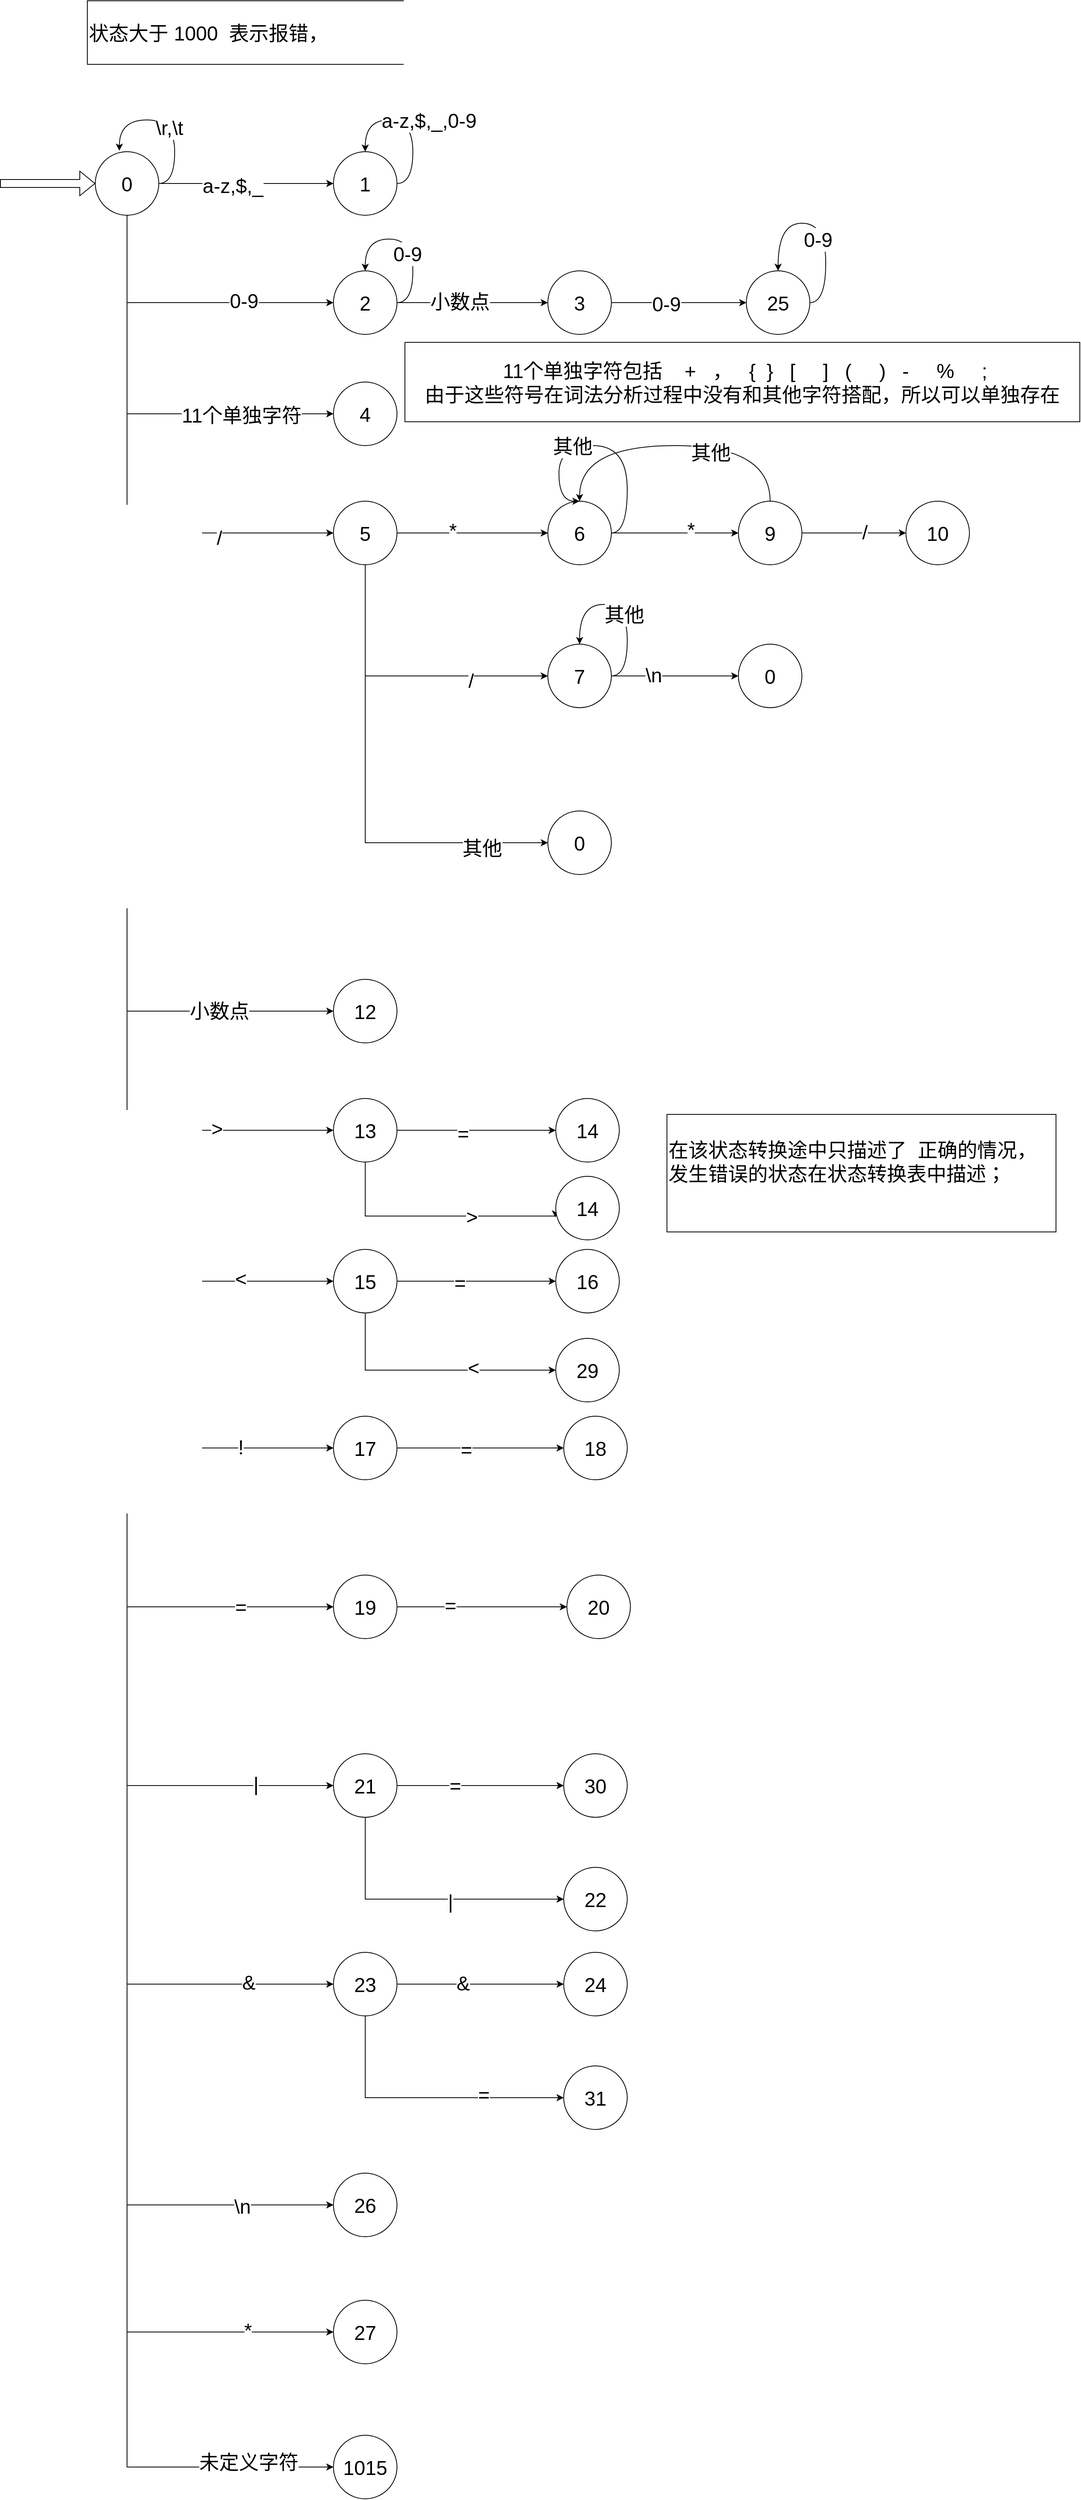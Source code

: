 <mxfile version="20.5.1" type="github">
  <diagram id="6-Q-cTFYqkNEz7RnKarI" name="第 1 页">
    <mxGraphModel dx="1169" dy="769" grid="1" gridSize="10" guides="1" tooltips="1" connect="1" arrows="1" fold="1" page="1" pageScale="1" pageWidth="827" pageHeight="1169" math="0" shadow="0">
      <root>
        <mxCell id="0" />
        <mxCell id="1" parent="0" />
        <mxCell id="AcqyMiPbvdHm6xkz5a-X-4" style="edgeStyle=orthogonalEdgeStyle;rounded=0;orthogonalLoop=1;jettySize=auto;html=1;exitX=1;exitY=0.5;exitDx=0;exitDy=0;fontSize=25;" edge="1" parent="1" source="AcqyMiPbvdHm6xkz5a-X-1" target="AcqyMiPbvdHm6xkz5a-X-2">
          <mxGeometry relative="1" as="geometry" />
        </mxCell>
        <mxCell id="AcqyMiPbvdHm6xkz5a-X-96" value="a-z,$,_" style="edgeLabel;html=1;align=center;verticalAlign=middle;resizable=0;points=[];fontSize=25;" vertex="1" connectable="0" parent="AcqyMiPbvdHm6xkz5a-X-4">
          <mxGeometry x="-0.157" y="-2" relative="1" as="geometry">
            <mxPoint as="offset" />
          </mxGeometry>
        </mxCell>
        <mxCell id="AcqyMiPbvdHm6xkz5a-X-5" style="edgeStyle=orthogonalEdgeStyle;rounded=0;orthogonalLoop=1;jettySize=auto;html=1;exitX=0.5;exitY=1;exitDx=0;exitDy=0;entryX=0;entryY=0.5;entryDx=0;entryDy=0;fontSize=25;" edge="1" parent="1" source="AcqyMiPbvdHm6xkz5a-X-1" target="AcqyMiPbvdHm6xkz5a-X-3">
          <mxGeometry relative="1" as="geometry">
            <Array as="points">
              <mxPoint x="180" y="410" />
            </Array>
          </mxGeometry>
        </mxCell>
        <mxCell id="AcqyMiPbvdHm6xkz5a-X-97" value="0-9" style="edgeLabel;html=1;align=center;verticalAlign=middle;resizable=0;points=[];fontSize=25;" vertex="1" connectable="0" parent="AcqyMiPbvdHm6xkz5a-X-5">
          <mxGeometry x="0.39" y="3" relative="1" as="geometry">
            <mxPoint as="offset" />
          </mxGeometry>
        </mxCell>
        <mxCell id="AcqyMiPbvdHm6xkz5a-X-19" style="edgeStyle=orthogonalEdgeStyle;rounded=0;orthogonalLoop=1;jettySize=auto;html=1;exitX=0.5;exitY=1;exitDx=0;exitDy=0;entryX=0;entryY=0.5;entryDx=0;entryDy=0;fontSize=25;" edge="1" parent="1" source="AcqyMiPbvdHm6xkz5a-X-1" target="AcqyMiPbvdHm6xkz5a-X-6">
          <mxGeometry relative="1" as="geometry" />
        </mxCell>
        <mxCell id="AcqyMiPbvdHm6xkz5a-X-100" value="11个单独字符" style="edgeLabel;html=1;align=center;verticalAlign=middle;resizable=0;points=[];fontSize=25;" vertex="1" connectable="0" parent="AcqyMiPbvdHm6xkz5a-X-19">
          <mxGeometry x="0.546" y="-1" relative="1" as="geometry">
            <mxPoint as="offset" />
          </mxGeometry>
        </mxCell>
        <mxCell id="AcqyMiPbvdHm6xkz5a-X-20" style="edgeStyle=orthogonalEdgeStyle;rounded=0;orthogonalLoop=1;jettySize=auto;html=1;exitX=0.5;exitY=1;exitDx=0;exitDy=0;entryX=0;entryY=0.5;entryDx=0;entryDy=0;fontSize=25;" edge="1" parent="1" source="AcqyMiPbvdHm6xkz5a-X-1" target="AcqyMiPbvdHm6xkz5a-X-7">
          <mxGeometry relative="1" as="geometry" />
        </mxCell>
        <mxCell id="AcqyMiPbvdHm6xkz5a-X-102" value="/" style="edgeLabel;html=1;align=center;verticalAlign=middle;resizable=0;points=[];fontSize=25;" vertex="1" connectable="0" parent="AcqyMiPbvdHm6xkz5a-X-20">
          <mxGeometry x="0.562" y="-5" relative="1" as="geometry">
            <mxPoint as="offset" />
          </mxGeometry>
        </mxCell>
        <mxCell id="AcqyMiPbvdHm6xkz5a-X-21" style="edgeStyle=orthogonalEdgeStyle;rounded=0;orthogonalLoop=1;jettySize=auto;html=1;exitX=0.5;exitY=1;exitDx=0;exitDy=0;entryX=0;entryY=0.5;entryDx=0;entryDy=0;fontSize=25;" edge="1" parent="1" source="AcqyMiPbvdHm6xkz5a-X-1" target="AcqyMiPbvdHm6xkz5a-X-8">
          <mxGeometry relative="1" as="geometry" />
        </mxCell>
        <mxCell id="AcqyMiPbvdHm6xkz5a-X-54" value="小数点" style="edgeLabel;html=1;align=center;verticalAlign=middle;resizable=0;points=[];fontSize=25;" vertex="1" connectable="0" parent="AcqyMiPbvdHm6xkz5a-X-21">
          <mxGeometry x="0.771" y="1" relative="1" as="geometry">
            <mxPoint as="offset" />
          </mxGeometry>
        </mxCell>
        <mxCell id="AcqyMiPbvdHm6xkz5a-X-22" style="edgeStyle=orthogonalEdgeStyle;rounded=0;orthogonalLoop=1;jettySize=auto;html=1;exitX=0.5;exitY=1;exitDx=0;exitDy=0;entryX=0;entryY=0.5;entryDx=0;entryDy=0;fontSize=25;" edge="1" parent="1" source="AcqyMiPbvdHm6xkz5a-X-1" target="AcqyMiPbvdHm6xkz5a-X-9">
          <mxGeometry relative="1" as="geometry" />
        </mxCell>
        <mxCell id="AcqyMiPbvdHm6xkz5a-X-55" value="&amp;gt;" style="edgeLabel;html=1;align=center;verticalAlign=middle;resizable=0;points=[];fontSize=25;" vertex="1" connectable="0" parent="AcqyMiPbvdHm6xkz5a-X-22">
          <mxGeometry x="0.791" y="3" relative="1" as="geometry">
            <mxPoint as="offset" />
          </mxGeometry>
        </mxCell>
        <mxCell id="AcqyMiPbvdHm6xkz5a-X-23" style="edgeStyle=orthogonalEdgeStyle;rounded=0;orthogonalLoop=1;jettySize=auto;html=1;exitX=0.5;exitY=1;exitDx=0;exitDy=0;entryX=0;entryY=0.5;entryDx=0;entryDy=0;fontSize=25;" edge="1" parent="1" source="AcqyMiPbvdHm6xkz5a-X-1" target="AcqyMiPbvdHm6xkz5a-X-10">
          <mxGeometry relative="1" as="geometry">
            <Array as="points">
              <mxPoint x="180" y="1642" />
            </Array>
          </mxGeometry>
        </mxCell>
        <mxCell id="AcqyMiPbvdHm6xkz5a-X-93" value="&amp;lt;" style="edgeLabel;html=1;align=center;verticalAlign=middle;resizable=0;points=[];fontSize=25;" vertex="1" connectable="0" parent="AcqyMiPbvdHm6xkz5a-X-23">
          <mxGeometry x="0.854" y="4" relative="1" as="geometry">
            <mxPoint as="offset" />
          </mxGeometry>
        </mxCell>
        <mxCell id="AcqyMiPbvdHm6xkz5a-X-24" style="edgeStyle=orthogonalEdgeStyle;rounded=0;orthogonalLoop=1;jettySize=auto;html=1;exitX=0.5;exitY=1;exitDx=0;exitDy=0;entryX=0;entryY=0.5;entryDx=0;entryDy=0;fontSize=25;" edge="1" parent="1" source="AcqyMiPbvdHm6xkz5a-X-1" target="AcqyMiPbvdHm6xkz5a-X-11">
          <mxGeometry relative="1" as="geometry" />
        </mxCell>
        <mxCell id="AcqyMiPbvdHm6xkz5a-X-91" value="!" style="edgeLabel;html=1;align=center;verticalAlign=middle;resizable=0;points=[];fontSize=25;" vertex="1" connectable="0" parent="AcqyMiPbvdHm6xkz5a-X-24">
          <mxGeometry x="0.871" y="2" relative="1" as="geometry">
            <mxPoint as="offset" />
          </mxGeometry>
        </mxCell>
        <mxCell id="AcqyMiPbvdHm6xkz5a-X-27" style="edgeStyle=orthogonalEdgeStyle;rounded=0;orthogonalLoop=1;jettySize=auto;html=1;exitX=0.5;exitY=1;exitDx=0;exitDy=0;entryX=0;entryY=0.5;entryDx=0;entryDy=0;fontSize=25;" edge="1" parent="1" source="AcqyMiPbvdHm6xkz5a-X-1" target="AcqyMiPbvdHm6xkz5a-X-12">
          <mxGeometry relative="1" as="geometry" />
        </mxCell>
        <mxCell id="AcqyMiPbvdHm6xkz5a-X-89" value="=" style="edgeLabel;html=1;align=center;verticalAlign=middle;resizable=0;points=[];fontSize=25;" vertex="1" connectable="0" parent="AcqyMiPbvdHm6xkz5a-X-27">
          <mxGeometry x="0.883" y="1" relative="1" as="geometry">
            <mxPoint as="offset" />
          </mxGeometry>
        </mxCell>
        <mxCell id="AcqyMiPbvdHm6xkz5a-X-28" style="edgeStyle=orthogonalEdgeStyle;rounded=0;orthogonalLoop=1;jettySize=auto;html=1;exitX=0.5;exitY=1;exitDx=0;exitDy=0;entryX=0;entryY=0.5;entryDx=0;entryDy=0;fontSize=25;" edge="1" parent="1" source="AcqyMiPbvdHm6xkz5a-X-1" target="AcqyMiPbvdHm6xkz5a-X-14">
          <mxGeometry relative="1" as="geometry" />
        </mxCell>
        <mxCell id="AcqyMiPbvdHm6xkz5a-X-83" value="&amp;amp;" style="edgeLabel;html=1;align=center;verticalAlign=middle;resizable=0;points=[];fontSize=25;" vertex="1" connectable="0" parent="AcqyMiPbvdHm6xkz5a-X-28">
          <mxGeometry x="0.914" y="3" relative="1" as="geometry">
            <mxPoint as="offset" />
          </mxGeometry>
        </mxCell>
        <mxCell id="AcqyMiPbvdHm6xkz5a-X-29" style="edgeStyle=orthogonalEdgeStyle;rounded=0;orthogonalLoop=1;jettySize=auto;html=1;exitX=0.5;exitY=1;exitDx=0;exitDy=0;entryX=0;entryY=0.5;entryDx=0;entryDy=0;fontSize=25;" edge="1" parent="1" source="AcqyMiPbvdHm6xkz5a-X-1" target="AcqyMiPbvdHm6xkz5a-X-13">
          <mxGeometry relative="1" as="geometry" />
        </mxCell>
        <mxCell id="AcqyMiPbvdHm6xkz5a-X-86" value="|" style="edgeLabel;html=1;align=center;verticalAlign=middle;resizable=0;points=[];fontSize=25;" vertex="1" connectable="0" parent="AcqyMiPbvdHm6xkz5a-X-29">
          <mxGeometry x="0.912" y="3" relative="1" as="geometry">
            <mxPoint as="offset" />
          </mxGeometry>
        </mxCell>
        <mxCell id="AcqyMiPbvdHm6xkz5a-X-31" style="edgeStyle=orthogonalEdgeStyle;rounded=0;orthogonalLoop=1;jettySize=auto;html=1;exitX=0.5;exitY=1;exitDx=0;exitDy=0;entryX=0;entryY=0.5;entryDx=0;entryDy=0;fontSize=25;" edge="1" parent="1" source="AcqyMiPbvdHm6xkz5a-X-1" target="AcqyMiPbvdHm6xkz5a-X-16">
          <mxGeometry relative="1" as="geometry" />
        </mxCell>
        <mxCell id="AcqyMiPbvdHm6xkz5a-X-82" value="\n" style="edgeLabel;html=1;align=center;verticalAlign=middle;resizable=0;points=[];fontSize=25;" vertex="1" connectable="0" parent="AcqyMiPbvdHm6xkz5a-X-31">
          <mxGeometry x="0.916" y="-1" relative="1" as="geometry">
            <mxPoint x="1" as="offset" />
          </mxGeometry>
        </mxCell>
        <mxCell id="AcqyMiPbvdHm6xkz5a-X-32" style="edgeStyle=orthogonalEdgeStyle;rounded=0;orthogonalLoop=1;jettySize=auto;html=1;exitX=0.5;exitY=1;exitDx=0;exitDy=0;entryX=0;entryY=0.5;entryDx=0;entryDy=0;fontSize=25;" edge="1" parent="1" source="AcqyMiPbvdHm6xkz5a-X-1" target="AcqyMiPbvdHm6xkz5a-X-17">
          <mxGeometry relative="1" as="geometry" />
        </mxCell>
        <mxCell id="AcqyMiPbvdHm6xkz5a-X-81" value="*" style="edgeLabel;html=1;align=center;verticalAlign=middle;resizable=0;points=[];fontSize=25;" vertex="1" connectable="0" parent="AcqyMiPbvdHm6xkz5a-X-32">
          <mxGeometry x="0.925" y="3" relative="1" as="geometry">
            <mxPoint x="1" as="offset" />
          </mxGeometry>
        </mxCell>
        <mxCell id="AcqyMiPbvdHm6xkz5a-X-33" style="edgeStyle=orthogonalEdgeStyle;rounded=0;orthogonalLoop=1;jettySize=auto;html=1;exitX=0.5;exitY=1;exitDx=0;exitDy=0;entryX=0;entryY=0.5;entryDx=0;entryDy=0;fontSize=25;" edge="1" parent="1" source="AcqyMiPbvdHm6xkz5a-X-1" target="AcqyMiPbvdHm6xkz5a-X-18">
          <mxGeometry relative="1" as="geometry" />
        </mxCell>
        <mxCell id="AcqyMiPbvdHm6xkz5a-X-80" value="未定义字符" style="edgeLabel;html=1;align=center;verticalAlign=middle;resizable=0;points=[];fontSize=25;" vertex="1" connectable="0" parent="AcqyMiPbvdHm6xkz5a-X-33">
          <mxGeometry x="0.93" y="7" relative="1" as="geometry">
            <mxPoint x="1" as="offset" />
          </mxGeometry>
        </mxCell>
        <mxCell id="AcqyMiPbvdHm6xkz5a-X-1" value="0" style="ellipse;whiteSpace=wrap;html=1;aspect=fixed;fontSize=25;" vertex="1" parent="1">
          <mxGeometry x="140" y="220" width="80" height="80" as="geometry" />
        </mxCell>
        <mxCell id="AcqyMiPbvdHm6xkz5a-X-2" value="1" style="ellipse;whiteSpace=wrap;html=1;aspect=fixed;fontSize=25;" vertex="1" parent="1">
          <mxGeometry x="440" y="220" width="80" height="80" as="geometry" />
        </mxCell>
        <mxCell id="AcqyMiPbvdHm6xkz5a-X-36" style="edgeStyle=orthogonalEdgeStyle;rounded=0;orthogonalLoop=1;jettySize=auto;html=1;exitX=1;exitY=0.5;exitDx=0;exitDy=0;fontSize=25;" edge="1" parent="1" source="AcqyMiPbvdHm6xkz5a-X-3" target="AcqyMiPbvdHm6xkz5a-X-35">
          <mxGeometry relative="1" as="geometry">
            <Array as="points">
              <mxPoint x="600" y="410" />
              <mxPoint x="600" y="410" />
            </Array>
          </mxGeometry>
        </mxCell>
        <mxCell id="AcqyMiPbvdHm6xkz5a-X-98" value="小数点" style="edgeLabel;html=1;align=center;verticalAlign=middle;resizable=0;points=[];fontSize=25;" vertex="1" connectable="0" parent="AcqyMiPbvdHm6xkz5a-X-36">
          <mxGeometry x="-0.174" y="2" relative="1" as="geometry">
            <mxPoint as="offset" />
          </mxGeometry>
        </mxCell>
        <mxCell id="AcqyMiPbvdHm6xkz5a-X-3" value="2" style="ellipse;whiteSpace=wrap;html=1;aspect=fixed;fontSize=25;" vertex="1" parent="1">
          <mxGeometry x="440" y="370" width="80" height="80" as="geometry" />
        </mxCell>
        <mxCell id="AcqyMiPbvdHm6xkz5a-X-6" value="4" style="ellipse;whiteSpace=wrap;html=1;aspect=fixed;fontSize=25;" vertex="1" parent="1">
          <mxGeometry x="440" y="510" width="80" height="80" as="geometry" />
        </mxCell>
        <mxCell id="AcqyMiPbvdHm6xkz5a-X-42" style="edgeStyle=orthogonalEdgeStyle;rounded=0;orthogonalLoop=1;jettySize=auto;html=1;exitX=1;exitY=0.5;exitDx=0;exitDy=0;fontSize=25;" edge="1" parent="1" source="AcqyMiPbvdHm6xkz5a-X-7" target="AcqyMiPbvdHm6xkz5a-X-39">
          <mxGeometry relative="1" as="geometry" />
        </mxCell>
        <mxCell id="AcqyMiPbvdHm6xkz5a-X-103" value="*" style="edgeLabel;html=1;align=center;verticalAlign=middle;resizable=0;points=[];fontSize=25;" vertex="1" connectable="0" parent="AcqyMiPbvdHm6xkz5a-X-42">
          <mxGeometry x="-0.264" y="4" relative="1" as="geometry">
            <mxPoint as="offset" />
          </mxGeometry>
        </mxCell>
        <mxCell id="AcqyMiPbvdHm6xkz5a-X-46" style="edgeStyle=orthogonalEdgeStyle;rounded=0;orthogonalLoop=1;jettySize=auto;html=1;exitX=0.5;exitY=1;exitDx=0;exitDy=0;entryX=0;entryY=0.5;entryDx=0;entryDy=0;fontSize=25;" edge="1" parent="1" source="AcqyMiPbvdHm6xkz5a-X-7" target="AcqyMiPbvdHm6xkz5a-X-45">
          <mxGeometry relative="1" as="geometry" />
        </mxCell>
        <mxCell id="AcqyMiPbvdHm6xkz5a-X-106" value="/" style="edgeLabel;html=1;align=center;verticalAlign=middle;resizable=0;points=[];fontSize=25;" vertex="1" connectable="0" parent="AcqyMiPbvdHm6xkz5a-X-46">
          <mxGeometry x="0.474" y="-5" relative="1" as="geometry">
            <mxPoint as="offset" />
          </mxGeometry>
        </mxCell>
        <mxCell id="AcqyMiPbvdHm6xkz5a-X-48" style="edgeStyle=orthogonalEdgeStyle;rounded=0;orthogonalLoop=1;jettySize=auto;html=1;exitX=0.5;exitY=1;exitDx=0;exitDy=0;entryX=0;entryY=0.5;entryDx=0;entryDy=0;fontSize=25;" edge="1" parent="1" source="AcqyMiPbvdHm6xkz5a-X-7" target="AcqyMiPbvdHm6xkz5a-X-47">
          <mxGeometry relative="1" as="geometry" />
        </mxCell>
        <mxCell id="AcqyMiPbvdHm6xkz5a-X-108" value="其他" style="edgeLabel;html=1;align=center;verticalAlign=middle;resizable=0;points=[];fontSize=25;" vertex="1" connectable="0" parent="AcqyMiPbvdHm6xkz5a-X-48">
          <mxGeometry x="0.714" y="-6" relative="1" as="geometry">
            <mxPoint as="offset" />
          </mxGeometry>
        </mxCell>
        <mxCell id="AcqyMiPbvdHm6xkz5a-X-7" value="5" style="ellipse;whiteSpace=wrap;html=1;aspect=fixed;fontSize=25;" vertex="1" parent="1">
          <mxGeometry x="440" y="660" width="80" height="80" as="geometry" />
        </mxCell>
        <mxCell id="AcqyMiPbvdHm6xkz5a-X-8" value="12" style="ellipse;whiteSpace=wrap;html=1;aspect=fixed;fontSize=25;" vertex="1" parent="1">
          <mxGeometry x="440" y="1262" width="80" height="80" as="geometry" />
        </mxCell>
        <mxCell id="AcqyMiPbvdHm6xkz5a-X-57" style="edgeStyle=orthogonalEdgeStyle;rounded=0;orthogonalLoop=1;jettySize=auto;html=1;exitX=1;exitY=0.5;exitDx=0;exitDy=0;entryX=0;entryY=0.5;entryDx=0;entryDy=0;fontSize=25;" edge="1" parent="1" source="AcqyMiPbvdHm6xkz5a-X-9" target="AcqyMiPbvdHm6xkz5a-X-56">
          <mxGeometry relative="1" as="geometry" />
        </mxCell>
        <mxCell id="AcqyMiPbvdHm6xkz5a-X-60" value="=" style="edgeLabel;html=1;align=center;verticalAlign=middle;resizable=0;points=[];fontSize=25;" vertex="1" connectable="0" parent="AcqyMiPbvdHm6xkz5a-X-57">
          <mxGeometry x="-0.176" y="-3" relative="1" as="geometry">
            <mxPoint as="offset" />
          </mxGeometry>
        </mxCell>
        <mxCell id="AcqyMiPbvdHm6xkz5a-X-59" style="edgeStyle=orthogonalEdgeStyle;rounded=0;orthogonalLoop=1;jettySize=auto;html=1;exitX=0.5;exitY=1;exitDx=0;exitDy=0;entryX=-0.006;entryY=0.647;entryDx=0;entryDy=0;entryPerimeter=0;fontSize=25;" edge="1" parent="1" source="AcqyMiPbvdHm6xkz5a-X-9" target="AcqyMiPbvdHm6xkz5a-X-58">
          <mxGeometry relative="1" as="geometry">
            <Array as="points">
              <mxPoint x="480" y="1560" />
              <mxPoint x="720" y="1560" />
            </Array>
          </mxGeometry>
        </mxCell>
        <mxCell id="AcqyMiPbvdHm6xkz5a-X-61" value="&amp;gt;" style="edgeLabel;html=1;align=center;verticalAlign=middle;resizable=0;points=[];fontSize=25;" vertex="1" connectable="0" parent="AcqyMiPbvdHm6xkz5a-X-59">
          <mxGeometry x="0.305" relative="1" as="geometry">
            <mxPoint as="offset" />
          </mxGeometry>
        </mxCell>
        <mxCell id="AcqyMiPbvdHm6xkz5a-X-9" value="13" style="ellipse;whiteSpace=wrap;html=1;aspect=fixed;fontSize=25;" vertex="1" parent="1">
          <mxGeometry x="440" y="1412" width="80" height="80" as="geometry" />
        </mxCell>
        <mxCell id="AcqyMiPbvdHm6xkz5a-X-68" style="edgeStyle=orthogonalEdgeStyle;rounded=0;orthogonalLoop=1;jettySize=auto;html=1;exitX=1;exitY=0.5;exitDx=0;exitDy=0;entryX=0;entryY=0.5;entryDx=0;entryDy=0;fontSize=25;" edge="1" parent="1" source="AcqyMiPbvdHm6xkz5a-X-10" target="AcqyMiPbvdHm6xkz5a-X-62">
          <mxGeometry relative="1" as="geometry" />
        </mxCell>
        <mxCell id="AcqyMiPbvdHm6xkz5a-X-94" value="=" style="edgeLabel;html=1;align=center;verticalAlign=middle;resizable=0;points=[];fontSize=25;" vertex="1" connectable="0" parent="AcqyMiPbvdHm6xkz5a-X-68">
          <mxGeometry x="-0.215" y="-1" relative="1" as="geometry">
            <mxPoint as="offset" />
          </mxGeometry>
        </mxCell>
        <mxCell id="AcqyMiPbvdHm6xkz5a-X-69" style="edgeStyle=orthogonalEdgeStyle;rounded=0;orthogonalLoop=1;jettySize=auto;html=1;exitX=0.5;exitY=1;exitDx=0;exitDy=0;entryX=0;entryY=0.5;entryDx=0;entryDy=0;fontSize=25;" edge="1" parent="1" source="AcqyMiPbvdHm6xkz5a-X-10" target="AcqyMiPbvdHm6xkz5a-X-63">
          <mxGeometry relative="1" as="geometry" />
        </mxCell>
        <mxCell id="AcqyMiPbvdHm6xkz5a-X-95" value="&amp;lt;" style="edgeLabel;html=1;align=center;verticalAlign=middle;resizable=0;points=[];fontSize=25;" vertex="1" connectable="0" parent="AcqyMiPbvdHm6xkz5a-X-69">
          <mxGeometry x="0.331" y="4" relative="1" as="geometry">
            <mxPoint as="offset" />
          </mxGeometry>
        </mxCell>
        <mxCell id="AcqyMiPbvdHm6xkz5a-X-10" value="15" style="ellipse;whiteSpace=wrap;html=1;aspect=fixed;fontSize=25;" vertex="1" parent="1">
          <mxGeometry x="440" y="1602" width="80" height="80" as="geometry" />
        </mxCell>
        <mxCell id="AcqyMiPbvdHm6xkz5a-X-70" style="edgeStyle=orthogonalEdgeStyle;rounded=0;orthogonalLoop=1;jettySize=auto;html=1;exitX=1;exitY=0.5;exitDx=0;exitDy=0;entryX=0;entryY=0.5;entryDx=0;entryDy=0;fontSize=25;" edge="1" parent="1" source="AcqyMiPbvdHm6xkz5a-X-11" target="AcqyMiPbvdHm6xkz5a-X-64">
          <mxGeometry relative="1" as="geometry" />
        </mxCell>
        <mxCell id="AcqyMiPbvdHm6xkz5a-X-92" value="=" style="edgeLabel;html=1;align=center;verticalAlign=middle;resizable=0;points=[];fontSize=25;" vertex="1" connectable="0" parent="AcqyMiPbvdHm6xkz5a-X-70">
          <mxGeometry x="-0.171" y="-1" relative="1" as="geometry">
            <mxPoint as="offset" />
          </mxGeometry>
        </mxCell>
        <mxCell id="AcqyMiPbvdHm6xkz5a-X-11" value="17" style="ellipse;whiteSpace=wrap;html=1;aspect=fixed;fontSize=25;" vertex="1" parent="1">
          <mxGeometry x="440" y="1812" width="80" height="80" as="geometry" />
        </mxCell>
        <mxCell id="AcqyMiPbvdHm6xkz5a-X-71" style="edgeStyle=orthogonalEdgeStyle;rounded=0;orthogonalLoop=1;jettySize=auto;html=1;exitX=1;exitY=0.5;exitDx=0;exitDy=0;fontSize=25;" edge="1" parent="1" source="AcqyMiPbvdHm6xkz5a-X-12" target="AcqyMiPbvdHm6xkz5a-X-66">
          <mxGeometry relative="1" as="geometry" />
        </mxCell>
        <mxCell id="AcqyMiPbvdHm6xkz5a-X-90" value="=" style="edgeLabel;html=1;align=center;verticalAlign=middle;resizable=0;points=[];fontSize=25;" vertex="1" connectable="0" parent="AcqyMiPbvdHm6xkz5a-X-71">
          <mxGeometry x="-0.373" y="3" relative="1" as="geometry">
            <mxPoint as="offset" />
          </mxGeometry>
        </mxCell>
        <mxCell id="AcqyMiPbvdHm6xkz5a-X-12" value="19" style="ellipse;whiteSpace=wrap;html=1;aspect=fixed;fontSize=25;" vertex="1" parent="1">
          <mxGeometry x="440" y="2012" width="80" height="80" as="geometry" />
        </mxCell>
        <mxCell id="AcqyMiPbvdHm6xkz5a-X-72" style="edgeStyle=orthogonalEdgeStyle;rounded=0;orthogonalLoop=1;jettySize=auto;html=1;exitX=1;exitY=0.5;exitDx=0;exitDy=0;entryX=0;entryY=0.5;entryDx=0;entryDy=0;fontSize=25;" edge="1" parent="1" source="AcqyMiPbvdHm6xkz5a-X-13" target="AcqyMiPbvdHm6xkz5a-X-67">
          <mxGeometry relative="1" as="geometry">
            <Array as="points">
              <mxPoint x="620" y="2277" />
              <mxPoint x="620" y="2277" />
            </Array>
          </mxGeometry>
        </mxCell>
        <mxCell id="AcqyMiPbvdHm6xkz5a-X-87" value="=" style="edgeLabel;html=1;align=center;verticalAlign=middle;resizable=0;points=[];fontSize=25;" vertex="1" connectable="0" parent="AcqyMiPbvdHm6xkz5a-X-72">
          <mxGeometry x="-0.307" y="1" relative="1" as="geometry">
            <mxPoint as="offset" />
          </mxGeometry>
        </mxCell>
        <mxCell id="AcqyMiPbvdHm6xkz5a-X-75" style="edgeStyle=orthogonalEdgeStyle;rounded=0;orthogonalLoop=1;jettySize=auto;html=1;exitX=0.5;exitY=1;exitDx=0;exitDy=0;entryX=0;entryY=0.5;entryDx=0;entryDy=0;fontSize=25;" edge="1" parent="1" source="AcqyMiPbvdHm6xkz5a-X-13" target="AcqyMiPbvdHm6xkz5a-X-74">
          <mxGeometry relative="1" as="geometry" />
        </mxCell>
        <mxCell id="AcqyMiPbvdHm6xkz5a-X-88" value="|" style="edgeLabel;html=1;align=center;verticalAlign=middle;resizable=0;points=[];fontSize=25;" vertex="1" connectable="0" parent="AcqyMiPbvdHm6xkz5a-X-75">
          <mxGeometry x="0.19" y="-2" relative="1" as="geometry">
            <mxPoint as="offset" />
          </mxGeometry>
        </mxCell>
        <mxCell id="AcqyMiPbvdHm6xkz5a-X-13" value="21" style="ellipse;whiteSpace=wrap;html=1;aspect=fixed;fontSize=25;" vertex="1" parent="1">
          <mxGeometry x="440" y="2237" width="80" height="80" as="geometry" />
        </mxCell>
        <mxCell id="AcqyMiPbvdHm6xkz5a-X-78" style="edgeStyle=orthogonalEdgeStyle;rounded=0;orthogonalLoop=1;jettySize=auto;html=1;exitX=1;exitY=0.5;exitDx=0;exitDy=0;entryX=0;entryY=0.5;entryDx=0;entryDy=0;fontSize=25;" edge="1" parent="1" source="AcqyMiPbvdHm6xkz5a-X-14" target="AcqyMiPbvdHm6xkz5a-X-76">
          <mxGeometry relative="1" as="geometry">
            <Array as="points">
              <mxPoint x="630" y="2527" />
              <mxPoint x="630" y="2527" />
            </Array>
          </mxGeometry>
        </mxCell>
        <mxCell id="AcqyMiPbvdHm6xkz5a-X-84" value="&amp;amp;" style="edgeLabel;html=1;align=center;verticalAlign=middle;resizable=0;points=[];fontSize=25;" vertex="1" connectable="0" parent="AcqyMiPbvdHm6xkz5a-X-78">
          <mxGeometry x="-0.212" y="2" relative="1" as="geometry">
            <mxPoint as="offset" />
          </mxGeometry>
        </mxCell>
        <mxCell id="AcqyMiPbvdHm6xkz5a-X-79" style="edgeStyle=orthogonalEdgeStyle;rounded=0;orthogonalLoop=1;jettySize=auto;html=1;exitX=0.5;exitY=1;exitDx=0;exitDy=0;entryX=0;entryY=0.5;entryDx=0;entryDy=0;fontSize=25;" edge="1" parent="1" source="AcqyMiPbvdHm6xkz5a-X-14" target="AcqyMiPbvdHm6xkz5a-X-77">
          <mxGeometry relative="1" as="geometry" />
        </mxCell>
        <mxCell id="AcqyMiPbvdHm6xkz5a-X-85" value="=" style="edgeLabel;html=1;align=center;verticalAlign=middle;resizable=0;points=[];fontSize=25;" vertex="1" connectable="0" parent="AcqyMiPbvdHm6xkz5a-X-79">
          <mxGeometry x="0.425" y="5" relative="1" as="geometry">
            <mxPoint as="offset" />
          </mxGeometry>
        </mxCell>
        <mxCell id="AcqyMiPbvdHm6xkz5a-X-14" value="23" style="ellipse;whiteSpace=wrap;html=1;aspect=fixed;fontSize=25;" vertex="1" parent="1">
          <mxGeometry x="440" y="2487" width="80" height="80" as="geometry" />
        </mxCell>
        <mxCell id="AcqyMiPbvdHm6xkz5a-X-16" value="26" style="ellipse;whiteSpace=wrap;html=1;aspect=fixed;fontSize=25;" vertex="1" parent="1">
          <mxGeometry x="440" y="2765" width="80" height="80" as="geometry" />
        </mxCell>
        <mxCell id="AcqyMiPbvdHm6xkz5a-X-17" value="27" style="ellipse;whiteSpace=wrap;html=1;aspect=fixed;fontSize=25;" vertex="1" parent="1">
          <mxGeometry x="440" y="2925" width="80" height="80" as="geometry" />
        </mxCell>
        <mxCell id="AcqyMiPbvdHm6xkz5a-X-18" value="1015" style="ellipse;whiteSpace=wrap;html=1;aspect=fixed;fontSize=25;" vertex="1" parent="1">
          <mxGeometry x="440" y="3095" width="80" height="80" as="geometry" />
        </mxCell>
        <mxCell id="AcqyMiPbvdHm6xkz5a-X-34" value="" style="shape=flexArrow;endArrow=classic;html=1;rounded=0;fontSize=25;entryX=0;entryY=0.5;entryDx=0;entryDy=0;" edge="1" parent="1" target="AcqyMiPbvdHm6xkz5a-X-1">
          <mxGeometry width="50" height="50" relative="1" as="geometry">
            <mxPoint x="20" y="260" as="sourcePoint" />
            <mxPoint x="50" y="250" as="targetPoint" />
          </mxGeometry>
        </mxCell>
        <mxCell id="AcqyMiPbvdHm6xkz5a-X-38" style="edgeStyle=orthogonalEdgeStyle;rounded=0;orthogonalLoop=1;jettySize=auto;html=1;exitX=1;exitY=0.5;exitDx=0;exitDy=0;fontSize=25;" edge="1" parent="1" source="AcqyMiPbvdHm6xkz5a-X-35" target="AcqyMiPbvdHm6xkz5a-X-37">
          <mxGeometry relative="1" as="geometry" />
        </mxCell>
        <mxCell id="AcqyMiPbvdHm6xkz5a-X-99" value="0-9" style="edgeLabel;html=1;align=center;verticalAlign=middle;resizable=0;points=[];fontSize=25;" vertex="1" connectable="0" parent="AcqyMiPbvdHm6xkz5a-X-38">
          <mxGeometry x="-0.194" y="-1" relative="1" as="geometry">
            <mxPoint as="offset" />
          </mxGeometry>
        </mxCell>
        <mxCell id="AcqyMiPbvdHm6xkz5a-X-35" value="3" style="ellipse;whiteSpace=wrap;html=1;aspect=fixed;fontSize=25;" vertex="1" parent="1">
          <mxGeometry x="710" y="370" width="80" height="80" as="geometry" />
        </mxCell>
        <mxCell id="AcqyMiPbvdHm6xkz5a-X-37" value="25" style="ellipse;whiteSpace=wrap;html=1;aspect=fixed;fontSize=25;" vertex="1" parent="1">
          <mxGeometry x="960" y="370" width="80" height="80" as="geometry" />
        </mxCell>
        <mxCell id="AcqyMiPbvdHm6xkz5a-X-43" style="edgeStyle=orthogonalEdgeStyle;rounded=0;orthogonalLoop=1;jettySize=auto;html=1;exitX=1;exitY=0.5;exitDx=0;exitDy=0;entryX=0;entryY=0.5;entryDx=0;entryDy=0;fontSize=25;" edge="1" parent="1" source="AcqyMiPbvdHm6xkz5a-X-39" target="AcqyMiPbvdHm6xkz5a-X-40">
          <mxGeometry relative="1" as="geometry" />
        </mxCell>
        <mxCell id="AcqyMiPbvdHm6xkz5a-X-104" value="*" style="edgeLabel;html=1;align=center;verticalAlign=middle;resizable=0;points=[];fontSize=25;" vertex="1" connectable="0" parent="AcqyMiPbvdHm6xkz5a-X-43">
          <mxGeometry x="0.249" y="5" relative="1" as="geometry">
            <mxPoint as="offset" />
          </mxGeometry>
        </mxCell>
        <mxCell id="AcqyMiPbvdHm6xkz5a-X-39" value="6" style="ellipse;whiteSpace=wrap;html=1;aspect=fixed;fontSize=25;" vertex="1" parent="1">
          <mxGeometry x="710" y="660" width="80" height="80" as="geometry" />
        </mxCell>
        <mxCell id="AcqyMiPbvdHm6xkz5a-X-44" style="edgeStyle=orthogonalEdgeStyle;rounded=0;orthogonalLoop=1;jettySize=auto;html=1;exitX=1;exitY=0.5;exitDx=0;exitDy=0;fontSize=25;" edge="1" parent="1" source="AcqyMiPbvdHm6xkz5a-X-40" target="AcqyMiPbvdHm6xkz5a-X-41">
          <mxGeometry relative="1" as="geometry" />
        </mxCell>
        <mxCell id="AcqyMiPbvdHm6xkz5a-X-105" value="/" style="edgeLabel;html=1;align=center;verticalAlign=middle;resizable=0;points=[];fontSize=25;" vertex="1" connectable="0" parent="AcqyMiPbvdHm6xkz5a-X-44">
          <mxGeometry x="0.198" y="2" relative="1" as="geometry">
            <mxPoint as="offset" />
          </mxGeometry>
        </mxCell>
        <mxCell id="AcqyMiPbvdHm6xkz5a-X-121" style="edgeStyle=orthogonalEdgeStyle;curved=1;rounded=0;orthogonalLoop=1;jettySize=auto;html=1;exitX=0.5;exitY=0;exitDx=0;exitDy=0;entryX=0.5;entryY=0;entryDx=0;entryDy=0;fontSize=25;" edge="1" parent="1" source="AcqyMiPbvdHm6xkz5a-X-40" target="AcqyMiPbvdHm6xkz5a-X-39">
          <mxGeometry relative="1" as="geometry">
            <Array as="points">
              <mxPoint x="990" y="590" />
              <mxPoint x="750" y="590" />
            </Array>
          </mxGeometry>
        </mxCell>
        <mxCell id="AcqyMiPbvdHm6xkz5a-X-122" value="其他" style="edgeLabel;html=1;align=center;verticalAlign=middle;resizable=0;points=[];fontSize=25;" vertex="1" connectable="0" parent="AcqyMiPbvdHm6xkz5a-X-121">
          <mxGeometry x="-0.233" y="8" relative="1" as="geometry">
            <mxPoint as="offset" />
          </mxGeometry>
        </mxCell>
        <mxCell id="AcqyMiPbvdHm6xkz5a-X-40" value="9" style="ellipse;whiteSpace=wrap;html=1;aspect=fixed;fontSize=25;" vertex="1" parent="1">
          <mxGeometry x="950" y="660" width="80" height="80" as="geometry" />
        </mxCell>
        <mxCell id="AcqyMiPbvdHm6xkz5a-X-41" value="10" style="ellipse;whiteSpace=wrap;html=1;aspect=fixed;fontSize=25;" vertex="1" parent="1">
          <mxGeometry x="1161" y="660" width="80" height="80" as="geometry" />
        </mxCell>
        <mxCell id="AcqyMiPbvdHm6xkz5a-X-50" style="edgeStyle=orthogonalEdgeStyle;rounded=0;orthogonalLoop=1;jettySize=auto;html=1;exitX=1;exitY=0.5;exitDx=0;exitDy=0;fontSize=25;" edge="1" parent="1" source="AcqyMiPbvdHm6xkz5a-X-45" target="AcqyMiPbvdHm6xkz5a-X-49">
          <mxGeometry relative="1" as="geometry">
            <Array as="points">
              <mxPoint x="870" y="880" />
              <mxPoint x="870" y="880" />
            </Array>
          </mxGeometry>
        </mxCell>
        <mxCell id="AcqyMiPbvdHm6xkz5a-X-107" value="\n" style="edgeLabel;html=1;align=center;verticalAlign=middle;resizable=0;points=[];fontSize=25;" vertex="1" connectable="0" parent="AcqyMiPbvdHm6xkz5a-X-50">
          <mxGeometry x="-0.34" y="2" relative="1" as="geometry">
            <mxPoint as="offset" />
          </mxGeometry>
        </mxCell>
        <mxCell id="AcqyMiPbvdHm6xkz5a-X-45" value="7" style="ellipse;whiteSpace=wrap;html=1;aspect=fixed;fontSize=25;" vertex="1" parent="1">
          <mxGeometry x="710" y="840" width="80" height="80" as="geometry" />
        </mxCell>
        <mxCell id="AcqyMiPbvdHm6xkz5a-X-47" value="0" style="ellipse;whiteSpace=wrap;html=1;aspect=fixed;fontSize=25;" vertex="1" parent="1">
          <mxGeometry x="710" y="1050" width="80" height="80" as="geometry" />
        </mxCell>
        <mxCell id="AcqyMiPbvdHm6xkz5a-X-49" value="0" style="ellipse;whiteSpace=wrap;html=1;aspect=fixed;fontSize=25;" vertex="1" parent="1">
          <mxGeometry x="950" y="840" width="80" height="80" as="geometry" />
        </mxCell>
        <mxCell id="AcqyMiPbvdHm6xkz5a-X-51" value="状态大于 1000&amp;nbsp; 表示报错，&lt;div style=&quot;text-align: justify;&quot;&gt;&lt;/div&gt;" style="rounded=0;whiteSpace=wrap;html=1;fontSize=25;align=left;" vertex="1" parent="1">
          <mxGeometry x="130" y="30" width="750" height="80" as="geometry" />
        </mxCell>
        <mxCell id="AcqyMiPbvdHm6xkz5a-X-56" value="14" style="ellipse;whiteSpace=wrap;html=1;aspect=fixed;fontSize=25;" vertex="1" parent="1">
          <mxGeometry x="720" y="1412" width="80" height="80" as="geometry" />
        </mxCell>
        <mxCell id="AcqyMiPbvdHm6xkz5a-X-58" value="14" style="ellipse;whiteSpace=wrap;html=1;aspect=fixed;fontSize=25;" vertex="1" parent="1">
          <mxGeometry x="720" y="1510" width="80" height="80" as="geometry" />
        </mxCell>
        <mxCell id="AcqyMiPbvdHm6xkz5a-X-62" value="16" style="ellipse;whiteSpace=wrap;html=1;aspect=fixed;fontSize=25;" vertex="1" parent="1">
          <mxGeometry x="720" y="1602" width="80" height="80" as="geometry" />
        </mxCell>
        <mxCell id="AcqyMiPbvdHm6xkz5a-X-63" value="29" style="ellipse;whiteSpace=wrap;html=1;aspect=fixed;fontSize=25;" vertex="1" parent="1">
          <mxGeometry x="720" y="1714" width="80" height="80" as="geometry" />
        </mxCell>
        <mxCell id="AcqyMiPbvdHm6xkz5a-X-64" value="18" style="ellipse;whiteSpace=wrap;html=1;aspect=fixed;fontSize=25;" vertex="1" parent="1">
          <mxGeometry x="730" y="1812" width="80" height="80" as="geometry" />
        </mxCell>
        <mxCell id="AcqyMiPbvdHm6xkz5a-X-66" value="20" style="ellipse;whiteSpace=wrap;html=1;aspect=fixed;fontSize=25;" vertex="1" parent="1">
          <mxGeometry x="734" y="2012" width="80" height="80" as="geometry" />
        </mxCell>
        <mxCell id="AcqyMiPbvdHm6xkz5a-X-67" value="30" style="ellipse;whiteSpace=wrap;html=1;aspect=fixed;fontSize=25;" vertex="1" parent="1">
          <mxGeometry x="730" y="2237" width="80" height="80" as="geometry" />
        </mxCell>
        <mxCell id="AcqyMiPbvdHm6xkz5a-X-74" value="22" style="ellipse;whiteSpace=wrap;html=1;aspect=fixed;fontSize=25;" vertex="1" parent="1">
          <mxGeometry x="730" y="2380" width="80" height="80" as="geometry" />
        </mxCell>
        <mxCell id="AcqyMiPbvdHm6xkz5a-X-76" value="24" style="ellipse;whiteSpace=wrap;html=1;aspect=fixed;fontSize=25;" vertex="1" parent="1">
          <mxGeometry x="730" y="2487" width="80" height="80" as="geometry" />
        </mxCell>
        <mxCell id="AcqyMiPbvdHm6xkz5a-X-77" value="31" style="ellipse;whiteSpace=wrap;html=1;aspect=fixed;fontSize=25;" vertex="1" parent="1">
          <mxGeometry x="730" y="2630" width="80" height="80" as="geometry" />
        </mxCell>
        <mxCell id="AcqyMiPbvdHm6xkz5a-X-101" value="&amp;nbsp;11个单独字符包括&amp;nbsp; &amp;nbsp; +&amp;nbsp; &amp;nbsp;，&amp;nbsp; &amp;nbsp;{&amp;nbsp; }&amp;nbsp; &amp;nbsp;[&amp;nbsp; &amp;nbsp; &amp;nbsp;]&amp;nbsp; &amp;nbsp;(&amp;nbsp; &amp;nbsp; &amp;nbsp;)&amp;nbsp; &amp;nbsp;-&amp;nbsp; &amp;nbsp; &amp;nbsp;%&amp;nbsp; &amp;nbsp; &amp;nbsp;;&lt;br&gt;由于这些符号在词法分析过程中没有和其他字符搭配，所以可以单独存在" style="rounded=0;whiteSpace=wrap;html=1;fontSize=25;" vertex="1" parent="1">
          <mxGeometry x="530" y="460" width="850" height="100" as="geometry" />
        </mxCell>
        <mxCell id="AcqyMiPbvdHm6xkz5a-X-110" style="edgeStyle=orthogonalEdgeStyle;curved=1;rounded=0;orthogonalLoop=1;jettySize=auto;html=1;exitX=1;exitY=0.5;exitDx=0;exitDy=0;entryX=0.379;entryY=-0.015;entryDx=0;entryDy=0;entryPerimeter=0;fontSize=25;" edge="1" parent="1" source="AcqyMiPbvdHm6xkz5a-X-1" target="AcqyMiPbvdHm6xkz5a-X-1">
          <mxGeometry relative="1" as="geometry">
            <Array as="points">
              <mxPoint x="240" y="260" />
              <mxPoint x="240" y="180" />
              <mxPoint x="170" y="180" />
            </Array>
          </mxGeometry>
        </mxCell>
        <mxCell id="AcqyMiPbvdHm6xkz5a-X-111" value="\r,\t" style="edgeLabel;html=1;align=center;verticalAlign=middle;resizable=0;points=[];fontSize=25;" vertex="1" connectable="0" parent="AcqyMiPbvdHm6xkz5a-X-110">
          <mxGeometry x="-0.12" y="7" relative="1" as="geometry">
            <mxPoint as="offset" />
          </mxGeometry>
        </mxCell>
        <mxCell id="AcqyMiPbvdHm6xkz5a-X-112" style="edgeStyle=orthogonalEdgeStyle;curved=1;rounded=0;orthogonalLoop=1;jettySize=auto;html=1;exitX=1;exitY=0.5;exitDx=0;exitDy=0;entryX=0.5;entryY=0;entryDx=0;entryDy=0;fontSize=25;" edge="1" parent="1" source="AcqyMiPbvdHm6xkz5a-X-2" target="AcqyMiPbvdHm6xkz5a-X-2">
          <mxGeometry relative="1" as="geometry">
            <Array as="points">
              <mxPoint x="540" y="260" />
              <mxPoint x="540" y="180" />
              <mxPoint x="480" y="180" />
            </Array>
          </mxGeometry>
        </mxCell>
        <mxCell id="AcqyMiPbvdHm6xkz5a-X-113" value="a-z,$,_,0-9" style="edgeLabel;html=1;align=center;verticalAlign=middle;resizable=0;points=[];fontSize=25;" vertex="1" connectable="0" parent="AcqyMiPbvdHm6xkz5a-X-112">
          <mxGeometry x="-0.154" y="6" relative="1" as="geometry">
            <mxPoint x="26" y="-16" as="offset" />
          </mxGeometry>
        </mxCell>
        <mxCell id="AcqyMiPbvdHm6xkz5a-X-114" style="edgeStyle=orthogonalEdgeStyle;curved=1;rounded=0;orthogonalLoop=1;jettySize=auto;html=1;exitX=1;exitY=0.5;exitDx=0;exitDy=0;entryX=0.5;entryY=0;entryDx=0;entryDy=0;fontSize=25;" edge="1" parent="1" source="AcqyMiPbvdHm6xkz5a-X-3" target="AcqyMiPbvdHm6xkz5a-X-3">
          <mxGeometry relative="1" as="geometry">
            <Array as="points">
              <mxPoint x="540" y="410" />
              <mxPoint x="540" y="330" />
              <mxPoint x="480" y="330" />
            </Array>
          </mxGeometry>
        </mxCell>
        <mxCell id="AcqyMiPbvdHm6xkz5a-X-115" value="0-9" style="edgeLabel;html=1;align=center;verticalAlign=middle;resizable=0;points=[];fontSize=25;" vertex="1" connectable="0" parent="AcqyMiPbvdHm6xkz5a-X-114">
          <mxGeometry x="-0.182" y="7" relative="1" as="geometry">
            <mxPoint as="offset" />
          </mxGeometry>
        </mxCell>
        <mxCell id="AcqyMiPbvdHm6xkz5a-X-116" style="edgeStyle=orthogonalEdgeStyle;curved=1;rounded=0;orthogonalLoop=1;jettySize=auto;html=1;exitX=1;exitY=0.5;exitDx=0;exitDy=0;entryX=0.5;entryY=0;entryDx=0;entryDy=0;fontSize=25;" edge="1" parent="1" source="AcqyMiPbvdHm6xkz5a-X-37" target="AcqyMiPbvdHm6xkz5a-X-37">
          <mxGeometry relative="1" as="geometry">
            <Array as="points">
              <mxPoint x="1060" y="410" />
              <mxPoint x="1060" y="310" />
              <mxPoint x="1000" y="310" />
            </Array>
          </mxGeometry>
        </mxCell>
        <mxCell id="AcqyMiPbvdHm6xkz5a-X-117" value="0-9" style="edgeLabel;html=1;align=center;verticalAlign=middle;resizable=0;points=[];fontSize=25;" vertex="1" connectable="0" parent="AcqyMiPbvdHm6xkz5a-X-116">
          <mxGeometry x="-0.164" y="10" relative="1" as="geometry">
            <mxPoint as="offset" />
          </mxGeometry>
        </mxCell>
        <mxCell id="AcqyMiPbvdHm6xkz5a-X-118" style="edgeStyle=orthogonalEdgeStyle;curved=1;rounded=0;orthogonalLoop=1;jettySize=auto;html=1;exitX=1;exitY=0.5;exitDx=0;exitDy=0;entryX=0.5;entryY=0;entryDx=0;entryDy=0;fontSize=25;" edge="1" parent="1" source="AcqyMiPbvdHm6xkz5a-X-39" target="AcqyMiPbvdHm6xkz5a-X-39">
          <mxGeometry relative="1" as="geometry">
            <Array as="points">
              <mxPoint x="810" y="700" />
              <mxPoint x="810" y="590" />
              <mxPoint x="724" y="590" />
              <mxPoint x="724" y="660" />
            </Array>
          </mxGeometry>
        </mxCell>
        <mxCell id="AcqyMiPbvdHm6xkz5a-X-119" value="其他" style="edgeLabel;html=1;align=center;verticalAlign=middle;resizable=0;points=[];fontSize=25;" vertex="1" connectable="0" parent="AcqyMiPbvdHm6xkz5a-X-118">
          <mxGeometry x="0.087" y="-2" relative="1" as="geometry">
            <mxPoint x="-30" y="2" as="offset" />
          </mxGeometry>
        </mxCell>
        <mxCell id="AcqyMiPbvdHm6xkz5a-X-123" style="edgeStyle=orthogonalEdgeStyle;curved=1;rounded=0;orthogonalLoop=1;jettySize=auto;html=1;exitX=1;exitY=0.5;exitDx=0;exitDy=0;entryX=0.5;entryY=0;entryDx=0;entryDy=0;fontSize=25;" edge="1" parent="1" source="AcqyMiPbvdHm6xkz5a-X-45" target="AcqyMiPbvdHm6xkz5a-X-45">
          <mxGeometry relative="1" as="geometry">
            <Array as="points">
              <mxPoint x="810" y="880" />
              <mxPoint x="810" y="790" />
              <mxPoint x="750" y="790" />
            </Array>
          </mxGeometry>
        </mxCell>
        <mxCell id="AcqyMiPbvdHm6xkz5a-X-124" value="其他" style="edgeLabel;html=1;align=center;verticalAlign=middle;resizable=0;points=[];fontSize=25;" vertex="1" connectable="0" parent="AcqyMiPbvdHm6xkz5a-X-123">
          <mxGeometry x="-0.105" y="4" relative="1" as="geometry">
            <mxPoint as="offset" />
          </mxGeometry>
        </mxCell>
        <mxCell id="AcqyMiPbvdHm6xkz5a-X-125" value="在该状态转换途中只描述了&amp;nbsp; 正确的情况，&lt;br&gt;发生错误的状态在状态转换表中描述；&lt;br&gt;&lt;br&gt;" style="rounded=0;whiteSpace=wrap;html=1;fontSize=25;align=left;" vertex="1" parent="1">
          <mxGeometry x="860" y="1432" width="490" height="148" as="geometry" />
        </mxCell>
      </root>
    </mxGraphModel>
  </diagram>
</mxfile>
